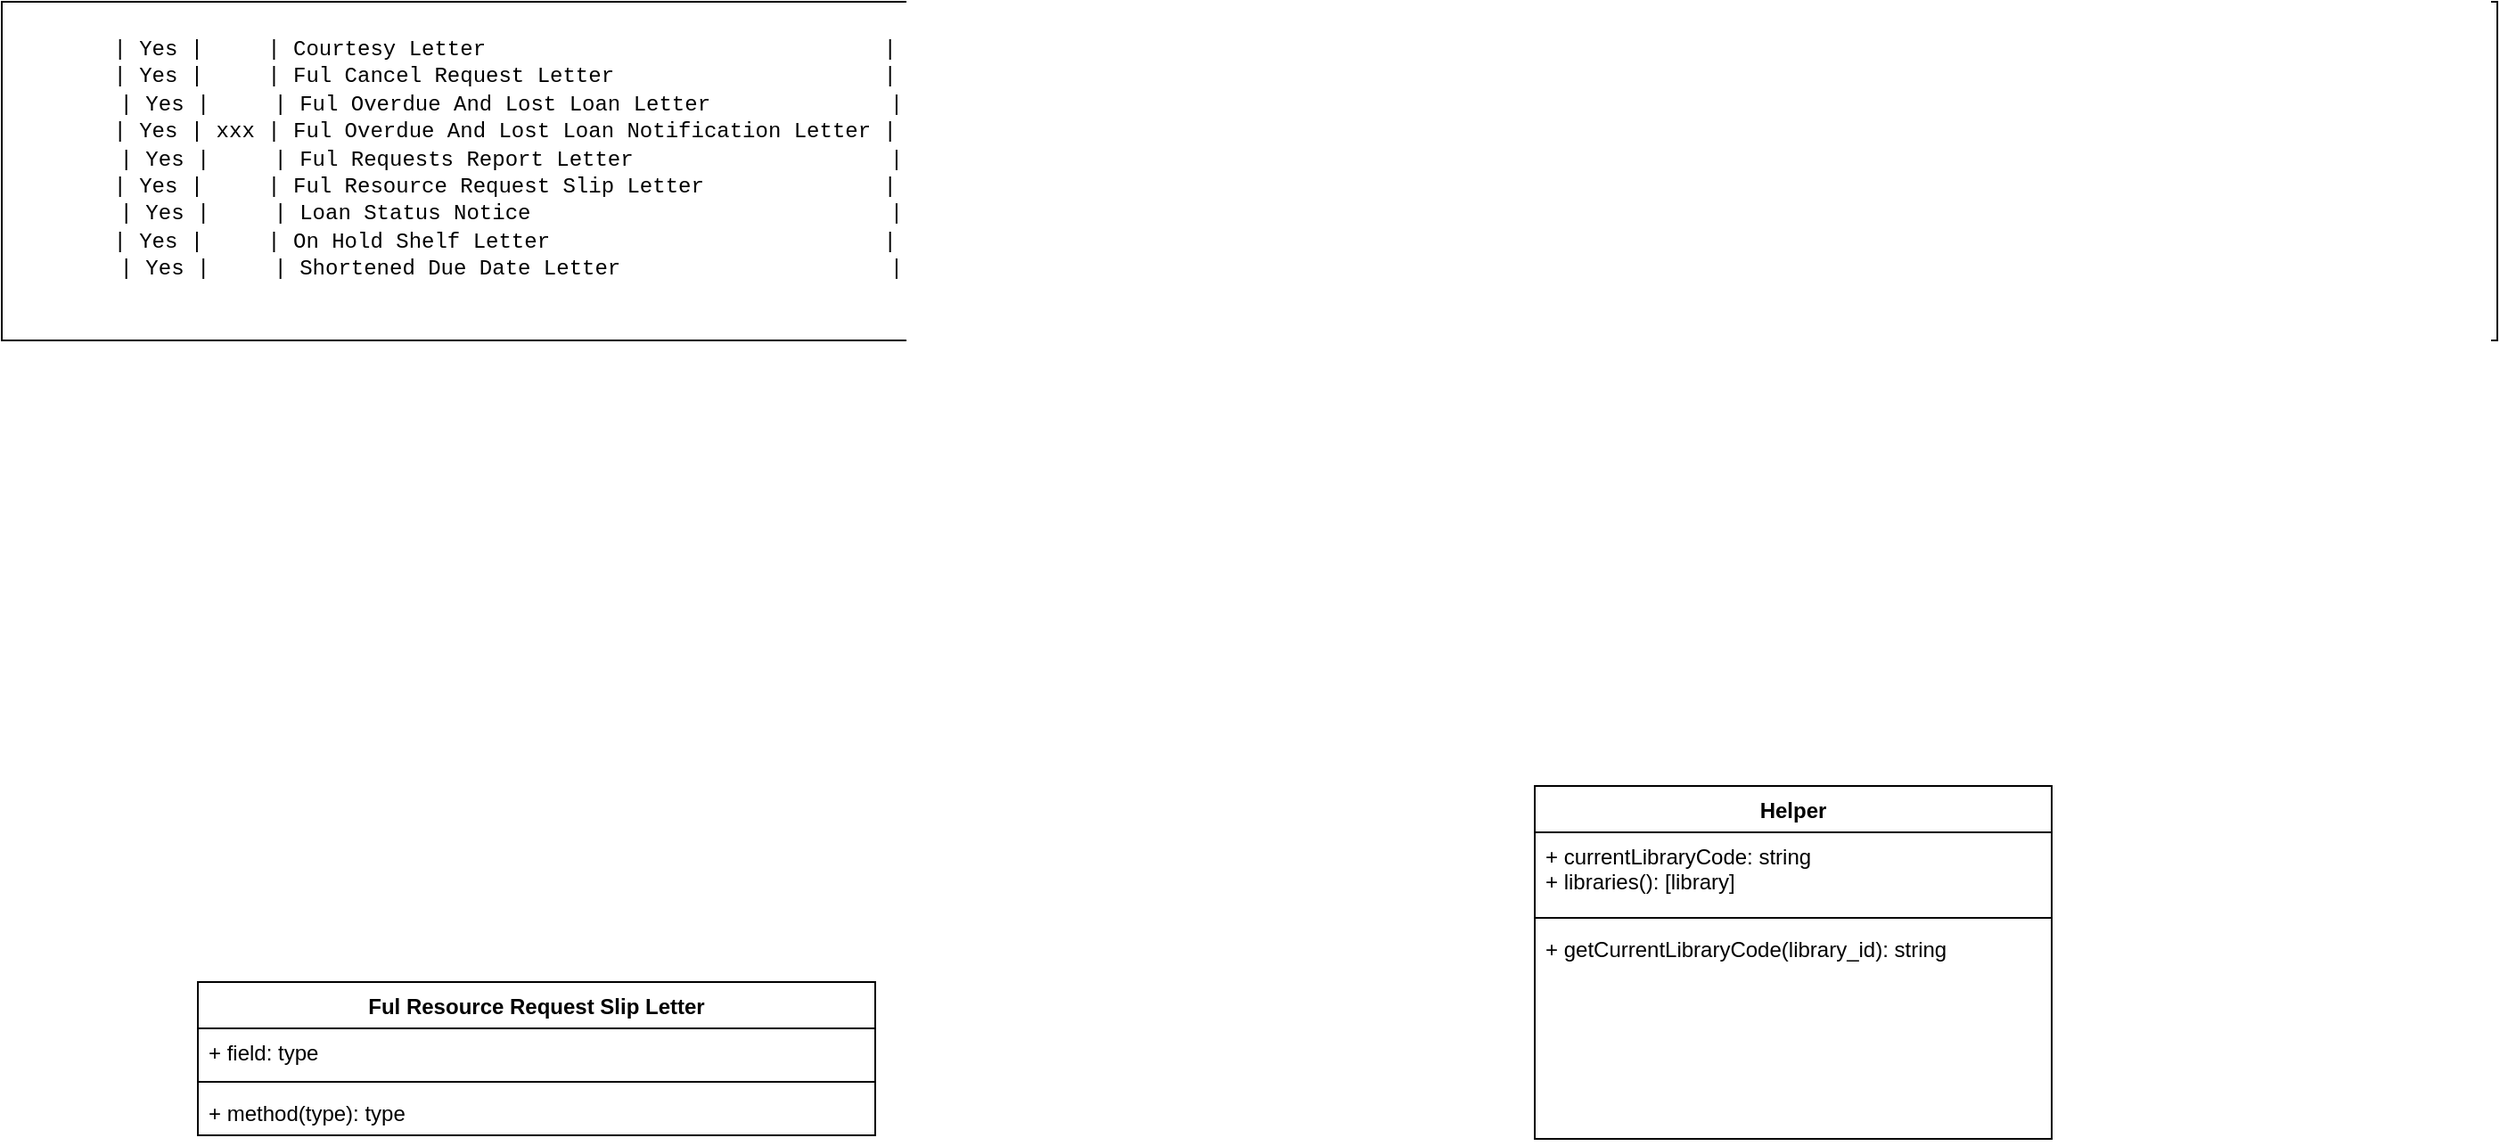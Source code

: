 <mxfile version="21.5.0" type="github">
  <diagram name="Page-1" id="IMmgm_mXNFS7gzhndTp6">
    <mxGraphModel dx="2722" dy="1452" grid="1" gridSize="10" guides="1" tooltips="1" connect="1" arrows="1" fold="1" page="0" pageScale="1" pageWidth="827" pageHeight="1169" math="0" shadow="0">
      <root>
        <mxCell id="0" />
        <mxCell id="1" parent="0" />
        <mxCell id="sNROE1xrsAApH00Ry8-8-6" value="&lt;div&gt;&lt;font face=&quot;Courier New&quot;&gt;| Yes |&amp;nbsp; &amp;nbsp; &amp;nbsp;| Courtesy Letter&amp;nbsp; &amp;nbsp; &amp;nbsp; &amp;nbsp; &amp;nbsp; &amp;nbsp; &amp;nbsp; &amp;nbsp; &amp;nbsp; &amp;nbsp; &amp;nbsp; &amp;nbsp; &amp;nbsp; &amp;nbsp; &amp;nbsp; &amp;nbsp;|&amp;nbsp; &amp;nbsp;| EMAIL | Activation, Retention | Network&amp;nbsp; &amp;nbsp; | 04.10.202 | Áminningarskilaboð&amp;nbsp; &amp;nbsp; &amp;nbsp; &amp;nbsp; &amp;nbsp; &amp;nbsp; &amp;nbsp; &amp;nbsp; &amp;nbsp; &amp;nbsp; &amp;nbsp; &amp;nbsp; &amp;nbsp; &amp;nbsp; &amp;nbsp; &amp;nbsp; &amp;nbsp; &amp;nbsp;|&lt;/font&gt;&lt;/div&gt;&lt;div&gt;&lt;font face=&quot;Courier New&quot;&gt;| Yes |&amp;nbsp; &amp;nbsp; &amp;nbsp;| Ful Cancel Request Letter&amp;nbsp; &amp;nbsp; &amp;nbsp; &amp;nbsp; &amp;nbsp; &amp;nbsp; &amp;nbsp; &amp;nbsp; &amp;nbsp; &amp;nbsp; &amp;nbsp;|&amp;nbsp; &amp;nbsp;| EMAIL | Activation, Retention | 2501674159 | 03.11.202 | Skilaboð: Beiðni um afturköllun útláns&amp;nbsp; &amp;nbsp; &amp;nbsp; &amp;nbsp; &amp;nbsp; &amp;nbsp; &amp;nbsp; &amp;nbsp;|&lt;/font&gt;&lt;/div&gt;&lt;div&gt;&lt;font face=&quot;Courier New&quot;&gt;| Yes |&amp;nbsp; &amp;nbsp; &amp;nbsp;| Ful Overdue And Lost Loan Letter&amp;nbsp; &amp;nbsp; &amp;nbsp; &amp;nbsp; &amp;nbsp; &amp;nbsp; &amp;nbsp; |&amp;nbsp; &amp;nbsp;| EMAIL | Activation, Retention | Network&amp;nbsp; &amp;nbsp; | 09.8.202 | Skilaboð: Vanskil og glötuð útlánsgögn&amp;nbsp; &amp;nbsp; &amp;nbsp; &amp;nbsp; &amp;nbsp; &amp;nbsp; &amp;nbsp; &amp;nbsp;|&lt;/font&gt;&lt;/div&gt;&lt;div&gt;&lt;font face=&quot;Courier New&quot;&gt;| Yes | xxx | Ful Overdue And Lost Loan Notification Letter |&amp;nbsp; &amp;nbsp;| EMAIL | Activation, Retention | 2611597599 | 17.11.202 | Skilaboð: Tilkynning um vanskil og glötuð útlánsgögn |&lt;/font&gt;&lt;/div&gt;&lt;div&gt;&lt;font face=&quot;Courier New&quot;&gt;| Yes |&amp;nbsp; &amp;nbsp; &amp;nbsp;| Ful Requests Report Letter&amp;nbsp; &amp;nbsp; &amp;nbsp; &amp;nbsp; &amp;nbsp; &amp;nbsp; &amp;nbsp; &amp;nbsp; &amp;nbsp; &amp;nbsp; |&amp;nbsp; &amp;nbsp;| EMAIL | Activation, Retention | Network&amp;nbsp; &amp;nbsp; | 09.8.202 | Skilaboð: Skýrsla um útlánabeiðnir&amp;nbsp; &amp;nbsp; &amp;nbsp; &amp;nbsp; &amp;nbsp; &amp;nbsp; &amp;nbsp; &amp;nbsp; &amp;nbsp; &amp;nbsp;|&lt;/font&gt;&lt;/div&gt;&lt;div&gt;&lt;font face=&quot;Courier New&quot;&gt;| Yes |&amp;nbsp; &amp;nbsp; &amp;nbsp;| Ful Resource Request Slip Letter&amp;nbsp; &amp;nbsp; &amp;nbsp; &amp;nbsp; &amp;nbsp; &amp;nbsp; &amp;nbsp; |&amp;nbsp; &amp;nbsp;| EMAIL | Activation, Retention | 2501674159 | 04.10.202 | Skilaboð: Beiðnimiði vegna útláns viðfangs&amp;nbsp; &amp;nbsp; &amp;nbsp; &amp;nbsp; &amp;nbsp; &amp;nbsp;|&lt;/font&gt;&lt;/div&gt;&lt;div&gt;&lt;font face=&quot;Courier New&quot;&gt;| Yes |&amp;nbsp; &amp;nbsp; &amp;nbsp;| Loan Status Notice&amp;nbsp; &amp;nbsp; &amp;nbsp; &amp;nbsp; &amp;nbsp; &amp;nbsp; &amp;nbsp; &amp;nbsp; &amp;nbsp; &amp;nbsp; &amp;nbsp; &amp;nbsp; &amp;nbsp; &amp;nbsp; |&amp;nbsp; &amp;nbsp;| EMAIL | Activation, Retention | Network&amp;nbsp; &amp;nbsp; | 09.8.202 | Tilkynning um útlánsstöðu&amp;nbsp; &amp;nbsp; &amp;nbsp; &amp;nbsp; &amp;nbsp; &amp;nbsp; &amp;nbsp; &amp;nbsp; &amp;nbsp; &amp;nbsp; &amp;nbsp; &amp;nbsp; &amp;nbsp; &amp;nbsp; |&lt;/font&gt;&lt;/div&gt;&lt;div&gt;&lt;font face=&quot;Courier New&quot;&gt;| Yes |&amp;nbsp; &amp;nbsp; &amp;nbsp;| On Hold Shelf Letter&amp;nbsp; &amp;nbsp; &amp;nbsp; &amp;nbsp; &amp;nbsp; &amp;nbsp; &amp;nbsp; &amp;nbsp; &amp;nbsp; &amp;nbsp; &amp;nbsp; &amp;nbsp; &amp;nbsp; |&amp;nbsp; &amp;nbsp;| EMAIL | Activation, Retention | 2501674159 | 04.10.202 | Skilaboð: Í frátektarhillu&amp;nbsp; &amp;nbsp; &amp;nbsp; &amp;nbsp; &amp;nbsp; &amp;nbsp; &amp;nbsp; &amp;nbsp; &amp;nbsp; &amp;nbsp; &amp;nbsp; &amp;nbsp; &amp;nbsp; &amp;nbsp;|&lt;/font&gt;&lt;/div&gt;&lt;div&gt;&lt;font face=&quot;Courier New&quot;&gt;| Yes |&amp;nbsp; &amp;nbsp; &amp;nbsp;| Shortened Due Date Letter&amp;nbsp; &amp;nbsp; &amp;nbsp; &amp;nbsp; &amp;nbsp; &amp;nbsp; &amp;nbsp; &amp;nbsp; &amp;nbsp; &amp;nbsp; &amp;nbsp;|&amp;nbsp; &amp;nbsp;| EMAIL | Activation, Retention | Network&amp;nbsp; &amp;nbsp; | 09.8.202 |&amp;nbsp; &amp;nbsp; &amp;nbsp; &amp;nbsp; &amp;nbsp; &amp;nbsp; &amp;nbsp; &amp;nbsp; &amp;nbsp; &amp;nbsp; &amp;nbsp; &amp;nbsp; &amp;nbsp; &amp;nbsp; &amp;nbsp; &amp;nbsp; &amp;nbsp; &amp;nbsp; &amp;nbsp; &amp;nbsp; &amp;nbsp; &amp;nbsp; &amp;nbsp; &amp;nbsp; &amp;nbsp; &amp;nbsp; &amp;nbsp; |&lt;/font&gt;&lt;/div&gt;&lt;div&gt;&lt;br&gt;&lt;/div&gt;" style="whiteSpace=wrap;html=1;" vertex="1" parent="1">
          <mxGeometry x="-740" y="-370" width="1400" height="190" as="geometry" />
        </mxCell>
        <mxCell id="sNROE1xrsAApH00Ry8-8-20" value="Ful Resource Request Slip Letter" style="swimlane;fontStyle=1;align=center;verticalAlign=top;childLayout=stackLayout;horizontal=1;startSize=26;horizontalStack=0;resizeParent=1;resizeParentMax=0;resizeLast=0;collapsible=1;marginBottom=0;whiteSpace=wrap;html=1;" vertex="1" parent="1">
          <mxGeometry x="-630" y="180" width="380" height="86" as="geometry" />
        </mxCell>
        <mxCell id="sNROE1xrsAApH00Ry8-8-21" value="+ field: type" style="text;strokeColor=none;fillColor=none;align=left;verticalAlign=top;spacingLeft=4;spacingRight=4;overflow=hidden;rotatable=0;points=[[0,0.5],[1,0.5]];portConstraint=eastwest;whiteSpace=wrap;html=1;" vertex="1" parent="sNROE1xrsAApH00Ry8-8-20">
          <mxGeometry y="26" width="380" height="26" as="geometry" />
        </mxCell>
        <mxCell id="sNROE1xrsAApH00Ry8-8-22" value="" style="line;strokeWidth=1;fillColor=none;align=left;verticalAlign=middle;spacingTop=-1;spacingLeft=3;spacingRight=3;rotatable=0;labelPosition=right;points=[];portConstraint=eastwest;strokeColor=inherit;" vertex="1" parent="sNROE1xrsAApH00Ry8-8-20">
          <mxGeometry y="52" width="380" height="8" as="geometry" />
        </mxCell>
        <mxCell id="sNROE1xrsAApH00Ry8-8-23" value="+ method(type): type" style="text;strokeColor=none;fillColor=none;align=left;verticalAlign=top;spacingLeft=4;spacingRight=4;overflow=hidden;rotatable=0;points=[[0,0.5],[1,0.5]];portConstraint=eastwest;whiteSpace=wrap;html=1;" vertex="1" parent="sNROE1xrsAApH00Ry8-8-20">
          <mxGeometry y="60" width="380" height="26" as="geometry" />
        </mxCell>
        <mxCell id="sNROE1xrsAApH00Ry8-8-24" value="Helper" style="swimlane;fontStyle=1;align=center;verticalAlign=top;childLayout=stackLayout;horizontal=1;startSize=26;horizontalStack=0;resizeParent=1;resizeParentMax=0;resizeLast=0;collapsible=1;marginBottom=0;whiteSpace=wrap;html=1;" vertex="1" parent="1">
          <mxGeometry x="120" y="70" width="290" height="198" as="geometry" />
        </mxCell>
        <mxCell id="sNROE1xrsAApH00Ry8-8-25" value="+ currentLibraryCode: string&lt;br&gt;+ libraries(): [library]" style="text;strokeColor=none;fillColor=none;align=left;verticalAlign=top;spacingLeft=4;spacingRight=4;overflow=hidden;rotatable=0;points=[[0,0.5],[1,0.5]];portConstraint=eastwest;whiteSpace=wrap;html=1;" vertex="1" parent="sNROE1xrsAApH00Ry8-8-24">
          <mxGeometry y="26" width="290" height="44" as="geometry" />
        </mxCell>
        <mxCell id="sNROE1xrsAApH00Ry8-8-26" value="" style="line;strokeWidth=1;fillColor=none;align=left;verticalAlign=middle;spacingTop=-1;spacingLeft=3;spacingRight=3;rotatable=0;labelPosition=right;points=[];portConstraint=eastwest;strokeColor=inherit;" vertex="1" parent="sNROE1xrsAApH00Ry8-8-24">
          <mxGeometry y="70" width="290" height="8" as="geometry" />
        </mxCell>
        <mxCell id="sNROE1xrsAApH00Ry8-8-27" value="+ getCurrentLibraryCode(library_id): string&lt;br&gt;" style="text;strokeColor=none;fillColor=none;align=left;verticalAlign=top;spacingLeft=4;spacingRight=4;overflow=hidden;rotatable=0;points=[[0,0.5],[1,0.5]];portConstraint=eastwest;whiteSpace=wrap;html=1;" vertex="1" parent="sNROE1xrsAApH00Ry8-8-24">
          <mxGeometry y="78" width="290" height="120" as="geometry" />
        </mxCell>
      </root>
    </mxGraphModel>
  </diagram>
</mxfile>
